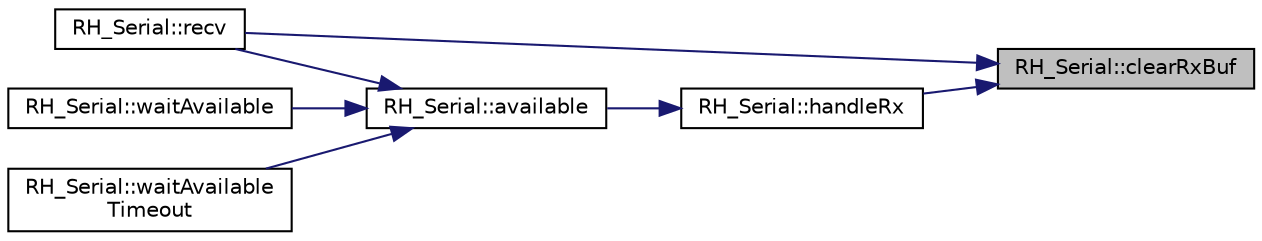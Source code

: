 digraph "RH_Serial::clearRxBuf"
{
 // LATEX_PDF_SIZE
  edge [fontname="Helvetica",fontsize="10",labelfontname="Helvetica",labelfontsize="10"];
  node [fontname="Helvetica",fontsize="10",shape=record];
  rankdir="RL";
  Node1 [label="RH_Serial::clearRxBuf",height=0.2,width=0.4,color="black", fillcolor="grey75", style="filled", fontcolor="black",tooltip="Empties the Rx buffer."];
  Node1 -> Node2 [dir="back",color="midnightblue",fontsize="10",style="solid",fontname="Helvetica"];
  Node2 [label="RH_Serial::handleRx",height=0.2,width=0.4,color="black", fillcolor="white", style="filled",URL="$class_r_h___serial.html#a24dd6dd48c5f6f3a314500cfaa6dbc4a",tooltip=" "];
  Node2 -> Node3 [dir="back",color="midnightblue",fontsize="10",style="solid",fontname="Helvetica"];
  Node3 [label="RH_Serial::available",height=0.2,width=0.4,color="black", fillcolor="white", style="filled",URL="$class_r_h___serial.html#a7e608a91618692ef62b57ce9312cecf1",tooltip=" "];
  Node3 -> Node4 [dir="back",color="midnightblue",fontsize="10",style="solid",fontname="Helvetica"];
  Node4 [label="RH_Serial::recv",height=0.2,width=0.4,color="black", fillcolor="white", style="filled",URL="$class_r_h___serial.html#aa4976012fd542a84118d981245cdb116",tooltip=" "];
  Node3 -> Node5 [dir="back",color="midnightblue",fontsize="10",style="solid",fontname="Helvetica"];
  Node5 [label="RH_Serial::waitAvailable",height=0.2,width=0.4,color="black", fillcolor="white", style="filled",URL="$class_r_h___serial.html#a59e5acedbab7b23be2e77c7c6134ee50",tooltip=" "];
  Node3 -> Node6 [dir="back",color="midnightblue",fontsize="10",style="solid",fontname="Helvetica"];
  Node6 [label="RH_Serial::waitAvailable\lTimeout",height=0.2,width=0.4,color="black", fillcolor="white", style="filled",URL="$class_r_h___serial.html#a8595c290a2f431d50fb9243ead8181e6",tooltip=" "];
  Node1 -> Node4 [dir="back",color="midnightblue",fontsize="10",style="solid",fontname="Helvetica"];
}
